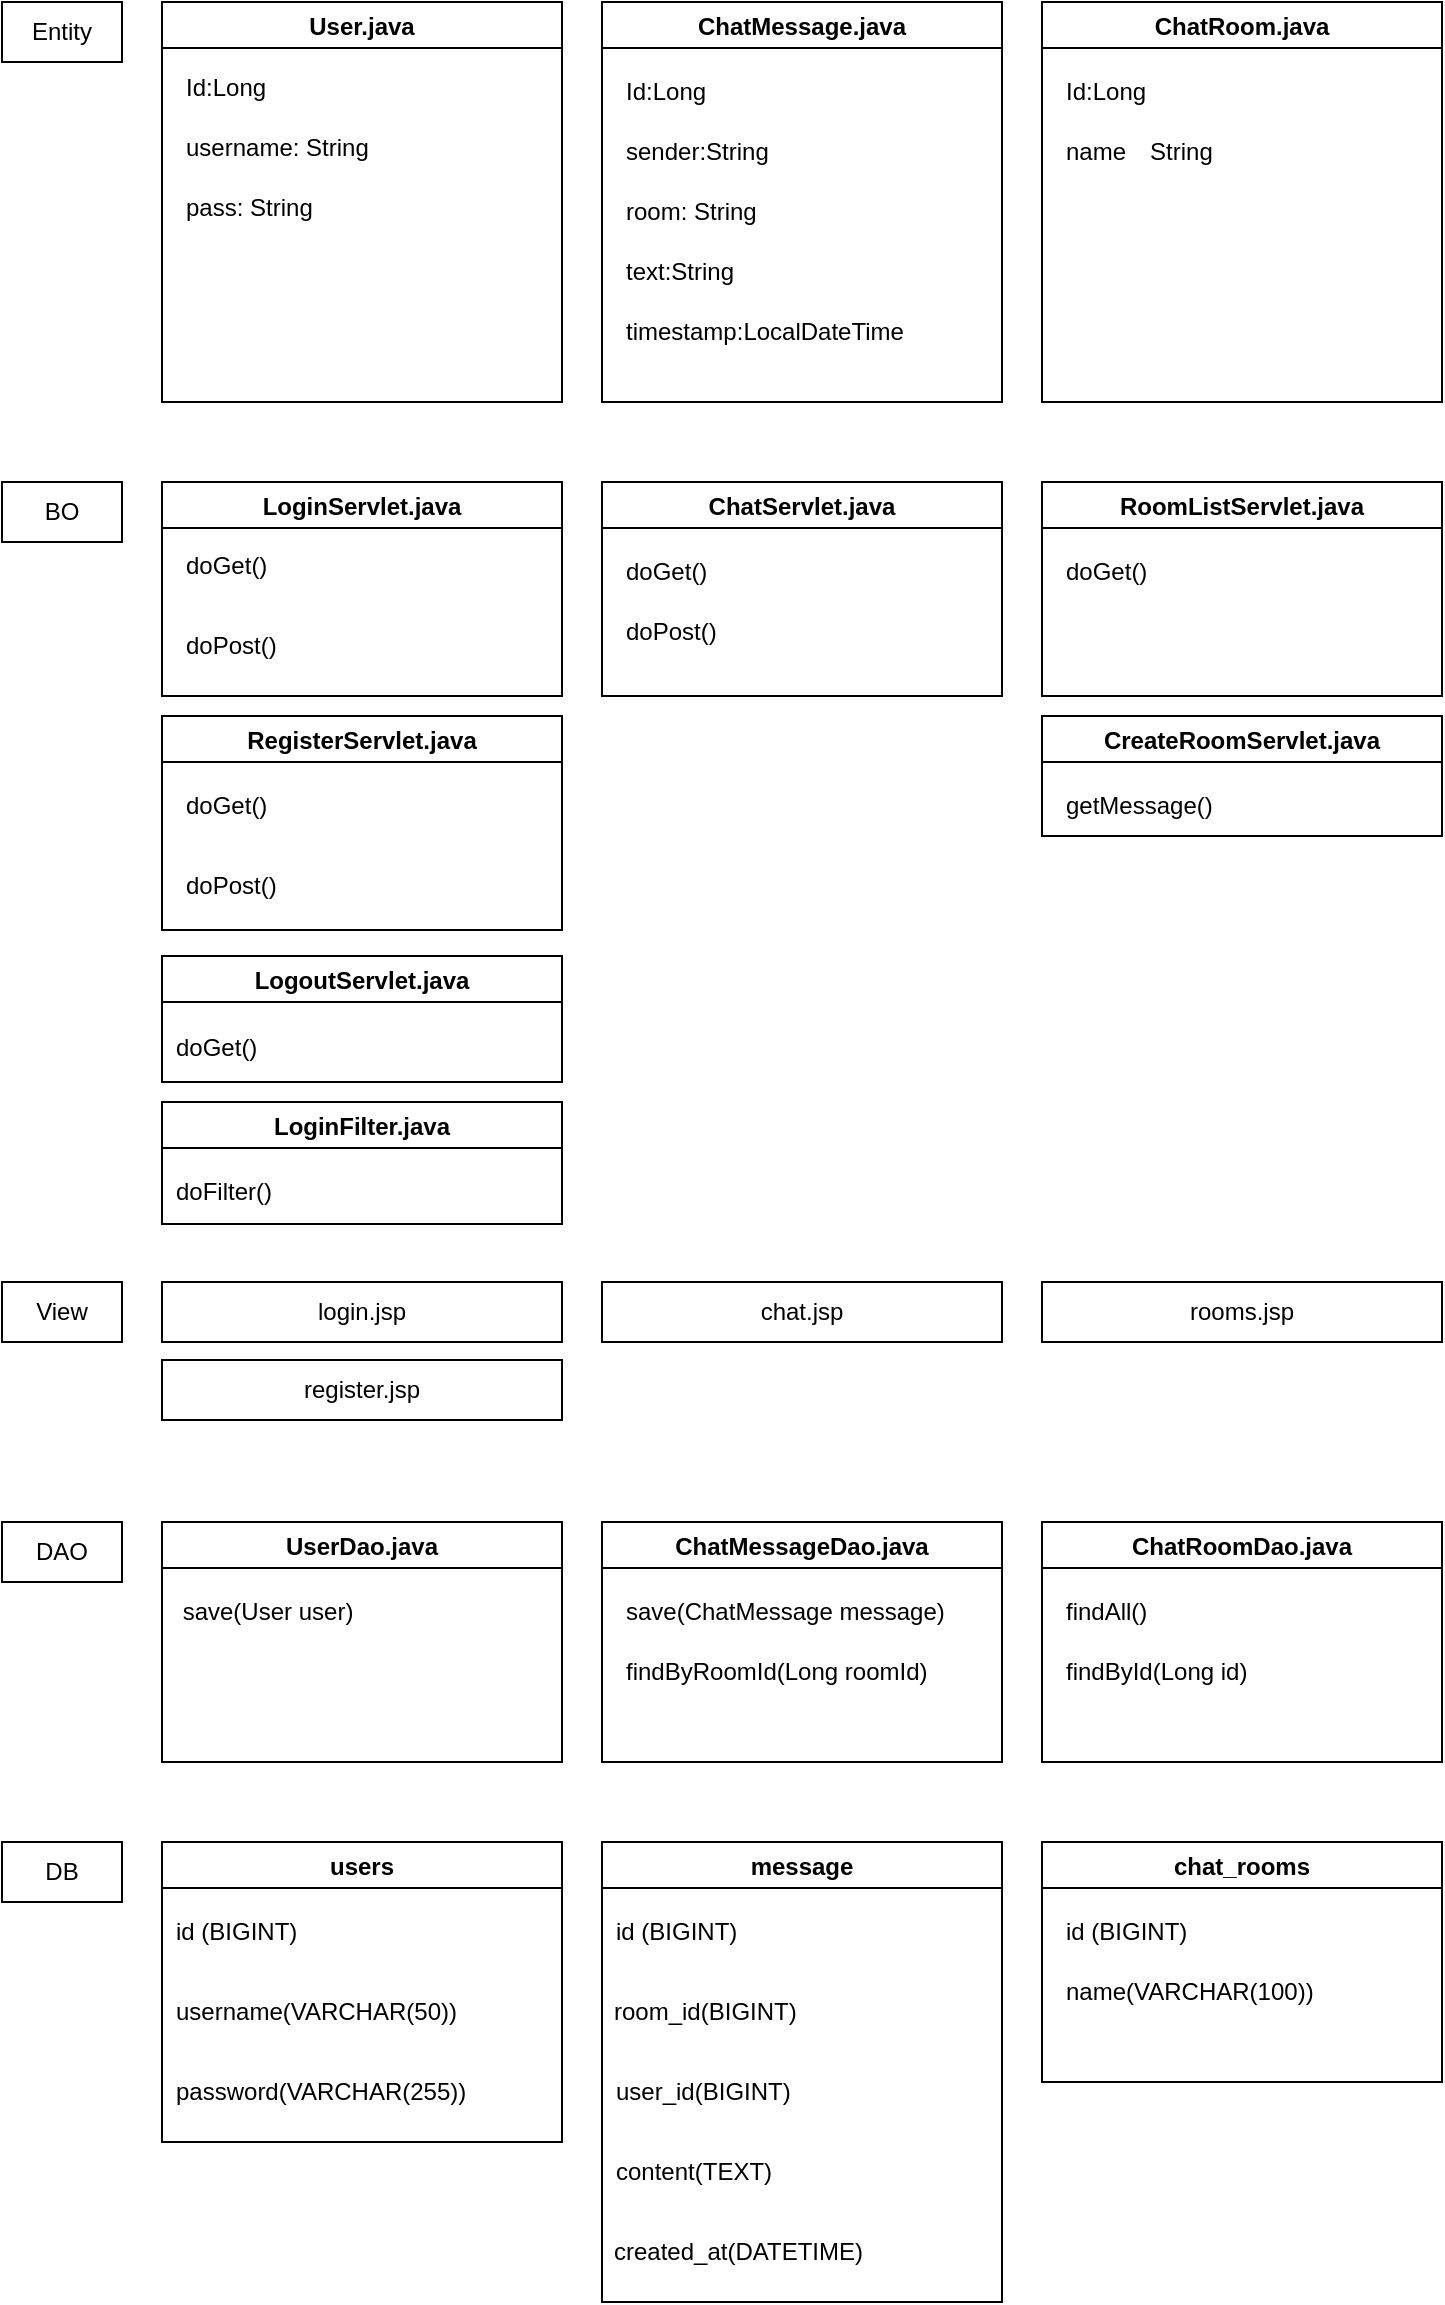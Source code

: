 <mxfile version="27.0.5">
  <diagram name="ページ1" id="t76QthYUVTS934Xpipv5">
    <mxGraphModel dx="908" dy="610" grid="1" gridSize="10" guides="1" tooltips="1" connect="1" arrows="1" fold="1" page="1" pageScale="1" pageWidth="827" pageHeight="1169" math="0" shadow="0">
      <root>
        <mxCell id="0" />
        <mxCell id="1" parent="0" />
        <mxCell id="SNPm6p4h6QJzR9o17kW--1" value="User.java" style="swimlane;" parent="1" vertex="1">
          <mxGeometry x="80" y="40" width="200" height="200" as="geometry" />
        </mxCell>
        <mxCell id="SNPm6p4h6QJzR9o17kW--2" value="Id:Long" style="text;html=1;align=left;verticalAlign=middle;resizable=0;points=[];autosize=1;strokeColor=none;fillColor=none;" parent="SNPm6p4h6QJzR9o17kW--1" vertex="1">
          <mxGeometry x="10" y="28" width="60" height="30" as="geometry" />
        </mxCell>
        <mxCell id="SNPm6p4h6QJzR9o17kW--3" value="username: String" style="text;html=1;align=left;verticalAlign=middle;resizable=0;points=[];autosize=1;strokeColor=none;fillColor=none;" parent="SNPm6p4h6QJzR9o17kW--1" vertex="1">
          <mxGeometry x="10" y="58" width="110" height="30" as="geometry" />
        </mxCell>
        <mxCell id="SNPm6p4h6QJzR9o17kW--5" value="pass: String" style="text;html=1;align=left;verticalAlign=middle;resizable=0;points=[];autosize=1;strokeColor=none;fillColor=none;" parent="SNPm6p4h6QJzR9o17kW--1" vertex="1">
          <mxGeometry x="10" y="88" width="90" height="30" as="geometry" />
        </mxCell>
        <mxCell id="SNPm6p4h6QJzR9o17kW--6" value="ChatMessage.java" style="swimlane;" parent="1" vertex="1">
          <mxGeometry x="300" y="40" width="200" height="200" as="geometry" />
        </mxCell>
        <mxCell id="SNPm6p4h6QJzR9o17kW--10" value="room: String" style="text;html=1;align=left;verticalAlign=middle;resizable=0;points=[];autosize=1;strokeColor=none;fillColor=none;" parent="SNPm6p4h6QJzR9o17kW--6" vertex="1">
          <mxGeometry x="10" y="90" width="90" height="30" as="geometry" />
        </mxCell>
        <mxCell id="SNPm6p4h6QJzR9o17kW--11" value="sender:String" style="text;html=1;align=left;verticalAlign=middle;resizable=0;points=[];autosize=1;strokeColor=none;fillColor=none;" parent="SNPm6p4h6QJzR9o17kW--6" vertex="1">
          <mxGeometry x="10" y="60" width="90" height="30" as="geometry" />
        </mxCell>
        <mxCell id="SNPm6p4h6QJzR9o17kW--12" value="Id:Long" style="text;html=1;align=left;verticalAlign=middle;resizable=0;points=[];autosize=1;strokeColor=none;fillColor=none;" parent="SNPm6p4h6QJzR9o17kW--6" vertex="1">
          <mxGeometry x="10" y="30" width="60" height="30" as="geometry" />
        </mxCell>
        <mxCell id="SNPm6p4h6QJzR9o17kW--13" value="text:String" style="text;html=1;align=left;verticalAlign=middle;resizable=0;points=[];autosize=1;strokeColor=none;fillColor=none;" parent="SNPm6p4h6QJzR9o17kW--6" vertex="1">
          <mxGeometry x="10" y="120" width="80" height="30" as="geometry" />
        </mxCell>
        <mxCell id="SNPm6p4h6QJzR9o17kW--14" value="timestamp&lt;span style=&quot;background-color: transparent; color: light-dark(rgb(0, 0, 0), rgb(255, 255, 255));&quot;&gt;:LocalDateTime&lt;/span&gt;" style="text;html=1;align=left;verticalAlign=middle;resizable=0;points=[];autosize=1;strokeColor=none;fillColor=none;" parent="SNPm6p4h6QJzR9o17kW--6" vertex="1">
          <mxGeometry x="10" y="150" width="160" height="30" as="geometry" />
        </mxCell>
        <mxCell id="SNPm6p4h6QJzR9o17kW--23" value="LoginServlet.java" style="swimlane;" parent="1" vertex="1">
          <mxGeometry x="80" y="280" width="200" height="107" as="geometry" />
        </mxCell>
        <mxCell id="aNMjm7aHso-euT36NOkB-28" value="doGet()" style="text;html=1;align=left;verticalAlign=middle;resizable=0;points=[];autosize=1;strokeColor=none;fillColor=none;" vertex="1" parent="SNPm6p4h6QJzR9o17kW--23">
          <mxGeometry x="10" y="27" width="60" height="30" as="geometry" />
        </mxCell>
        <mxCell id="aNMjm7aHso-euT36NOkB-29" value="doPost()" style="text;html=1;align=left;verticalAlign=middle;resizable=0;points=[];autosize=1;strokeColor=none;fillColor=none;" vertex="1" parent="SNPm6p4h6QJzR9o17kW--23">
          <mxGeometry x="10" y="67" width="70" height="30" as="geometry" />
        </mxCell>
        <mxCell id="SNPm6p4h6QJzR9o17kW--26" value="ChatServlet.java" style="swimlane;" parent="1" vertex="1">
          <mxGeometry x="300" y="280" width="200" height="107" as="geometry" />
        </mxCell>
        <mxCell id="SNPm6p4h6QJzR9o17kW--27" value="doGet()" style="text;html=1;align=left;verticalAlign=middle;resizable=0;points=[];autosize=1;strokeColor=none;fillColor=none;" parent="SNPm6p4h6QJzR9o17kW--26" vertex="1">
          <mxGeometry x="10" y="30" width="60" height="30" as="geometry" />
        </mxCell>
        <mxCell id="aNMjm7aHso-euT36NOkB-26" value="doPost()" style="text;html=1;align=left;verticalAlign=middle;resizable=0;points=[];autosize=1;strokeColor=none;fillColor=none;" vertex="1" parent="SNPm6p4h6QJzR9o17kW--26">
          <mxGeometry x="10" y="60" width="70" height="30" as="geometry" />
        </mxCell>
        <mxCell id="SNPm6p4h6QJzR9o17kW--37" value="login.jsp" style="rounded=0;whiteSpace=wrap;html=1;" parent="1" vertex="1">
          <mxGeometry x="80" y="680" width="200" height="30" as="geometry" />
        </mxCell>
        <mxCell id="SNPm6p4h6QJzR9o17kW--38" value="chat.jsp" style="rounded=0;whiteSpace=wrap;html=1;" parent="1" vertex="1">
          <mxGeometry x="300" y="680" width="200" height="30" as="geometry" />
        </mxCell>
        <mxCell id="SNPm6p4h6QJzR9o17kW--39" value="rooms.jsp" style="rounded=0;whiteSpace=wrap;html=1;" parent="1" vertex="1">
          <mxGeometry x="520" y="680" width="200" height="30" as="geometry" />
        </mxCell>
        <mxCell id="SNPm6p4h6QJzR9o17kW--40" value="ChatRoom.java" style="swimlane;" parent="1" vertex="1">
          <mxGeometry x="520" y="40" width="200" height="200" as="geometry" />
        </mxCell>
        <mxCell id="SNPm6p4h6QJzR9o17kW--42" value="name　String" style="text;html=1;align=left;verticalAlign=middle;resizable=0;points=[];autosize=1;strokeColor=none;fillColor=none;" parent="SNPm6p4h6QJzR9o17kW--40" vertex="1">
          <mxGeometry x="10" y="60" width="100" height="30" as="geometry" />
        </mxCell>
        <mxCell id="SNPm6p4h6QJzR9o17kW--43" value="Id:Long" style="text;html=1;align=left;verticalAlign=middle;resizable=0;points=[];autosize=1;strokeColor=none;fillColor=none;" parent="SNPm6p4h6QJzR9o17kW--40" vertex="1">
          <mxGeometry x="10" y="30" width="60" height="30" as="geometry" />
        </mxCell>
        <mxCell id="SNPm6p4h6QJzR9o17kW--46" value="RoomListServlet.java" style="swimlane;" parent="1" vertex="1">
          <mxGeometry x="520" y="280" width="200" height="107" as="geometry" />
        </mxCell>
        <mxCell id="aNMjm7aHso-euT36NOkB-27" value="doGet()" style="text;html=1;align=left;verticalAlign=middle;resizable=0;points=[];autosize=1;strokeColor=none;fillColor=none;" vertex="1" parent="SNPm6p4h6QJzR9o17kW--46">
          <mxGeometry x="10" y="30" width="60" height="30" as="geometry" />
        </mxCell>
        <mxCell id="aNMjm7aHso-euT36NOkB-4" value="CreateRoomServlet.java" style="swimlane;" vertex="1" parent="1">
          <mxGeometry x="520" y="397" width="200" height="60" as="geometry" />
        </mxCell>
        <mxCell id="aNMjm7aHso-euT36NOkB-6" value="getMessage()&amp;nbsp;" style="text;html=1;align=left;verticalAlign=middle;resizable=0;points=[];autosize=1;strokeColor=none;fillColor=none;" vertex="1" parent="aNMjm7aHso-euT36NOkB-4">
          <mxGeometry x="10" y="30" width="100" height="30" as="geometry" />
        </mxCell>
        <mxCell id="aNMjm7aHso-euT36NOkB-7" value="register.jsp" style="rounded=0;whiteSpace=wrap;html=1;" vertex="1" parent="1">
          <mxGeometry x="80" y="719" width="200" height="30" as="geometry" />
        </mxCell>
        <mxCell id="aNMjm7aHso-euT36NOkB-8" value="LogoutServlet.java" style="swimlane;" vertex="1" parent="1">
          <mxGeometry x="80" y="517" width="200" height="63" as="geometry" />
        </mxCell>
        <mxCell id="aNMjm7aHso-euT36NOkB-37" value="doGet()" style="text;html=1;align=left;verticalAlign=middle;resizable=0;points=[];autosize=1;strokeColor=none;fillColor=none;" vertex="1" parent="aNMjm7aHso-euT36NOkB-8">
          <mxGeometry x="5" y="31" width="60" height="30" as="geometry" />
        </mxCell>
        <mxCell id="aNMjm7aHso-euT36NOkB-12" value="UserDao.java" style="swimlane;" vertex="1" parent="1">
          <mxGeometry x="80" y="800" width="200" height="120" as="geometry" />
        </mxCell>
        <mxCell id="aNMjm7aHso-euT36NOkB-13" value="&amp;nbsp;save(User user)" style="text;html=1;align=left;verticalAlign=middle;resizable=0;points=[];autosize=1;strokeColor=none;fillColor=none;" vertex="1" parent="aNMjm7aHso-euT36NOkB-12">
          <mxGeometry x="5" y="30" width="110" height="30" as="geometry" />
        </mxCell>
        <mxCell id="aNMjm7aHso-euT36NOkB-15" value="ChatMessageDao.java" style="swimlane;" vertex="1" parent="1">
          <mxGeometry x="300" y="800" width="200" height="120" as="geometry" />
        </mxCell>
        <mxCell id="aNMjm7aHso-euT36NOkB-16" value="save(ChatMessage message)" style="text;html=1;align=left;verticalAlign=middle;resizable=0;points=[];autosize=1;strokeColor=none;fillColor=none;" vertex="1" parent="aNMjm7aHso-euT36NOkB-15">
          <mxGeometry x="10" y="30" width="180" height="30" as="geometry" />
        </mxCell>
        <mxCell id="aNMjm7aHso-euT36NOkB-17" value="findByRoomId(Long roomId)" style="text;html=1;align=left;verticalAlign=middle;resizable=0;points=[];autosize=1;strokeColor=none;fillColor=none;" vertex="1" parent="aNMjm7aHso-euT36NOkB-15">
          <mxGeometry x="10" y="60" width="170" height="30" as="geometry" />
        </mxCell>
        <mxCell id="aNMjm7aHso-euT36NOkB-18" value="ChatRoomDao.java" style="swimlane;" vertex="1" parent="1">
          <mxGeometry x="520" y="800" width="200" height="120" as="geometry" />
        </mxCell>
        <mxCell id="aNMjm7aHso-euT36NOkB-19" value="findAll()" style="text;html=1;align=left;verticalAlign=middle;resizable=0;points=[];autosize=1;strokeColor=none;fillColor=none;" vertex="1" parent="aNMjm7aHso-euT36NOkB-18">
          <mxGeometry x="10" y="30" width="60" height="30" as="geometry" />
        </mxCell>
        <mxCell id="aNMjm7aHso-euT36NOkB-20" value="findById(Long id)" style="text;html=1;align=left;verticalAlign=middle;resizable=0;points=[];autosize=1;strokeColor=none;fillColor=none;" vertex="1" parent="aNMjm7aHso-euT36NOkB-18">
          <mxGeometry x="10" y="60" width="110" height="30" as="geometry" />
        </mxCell>
        <mxCell id="aNMjm7aHso-euT36NOkB-21" value="LoginFilter.java" style="swimlane;" vertex="1" parent="1">
          <mxGeometry x="80" y="590" width="200" height="61" as="geometry" />
        </mxCell>
        <mxCell id="aNMjm7aHso-euT36NOkB-22" value="doFilter()" style="text;html=1;align=left;verticalAlign=middle;resizable=0;points=[];autosize=1;strokeColor=none;fillColor=none;" vertex="1" parent="aNMjm7aHso-euT36NOkB-21">
          <mxGeometry x="5" y="30" width="70" height="30" as="geometry" />
        </mxCell>
        <mxCell id="aNMjm7aHso-euT36NOkB-30" value="RegisterServlet.java" style="swimlane;" vertex="1" parent="1">
          <mxGeometry x="80" y="397" width="200" height="107" as="geometry" />
        </mxCell>
        <mxCell id="aNMjm7aHso-euT36NOkB-31" value="doGet()" style="text;html=1;align=left;verticalAlign=middle;resizable=0;points=[];autosize=1;strokeColor=none;fillColor=none;" vertex="1" parent="aNMjm7aHso-euT36NOkB-30">
          <mxGeometry x="10" y="30" width="60" height="30" as="geometry" />
        </mxCell>
        <mxCell id="aNMjm7aHso-euT36NOkB-32" value="doPost()" style="text;html=1;align=left;verticalAlign=middle;resizable=0;points=[];autosize=1;strokeColor=none;fillColor=none;" vertex="1" parent="aNMjm7aHso-euT36NOkB-30">
          <mxGeometry x="10" y="70" width="70" height="30" as="geometry" />
        </mxCell>
        <mxCell id="aNMjm7aHso-euT36NOkB-33" value="DAO" style="rounded=0;whiteSpace=wrap;html=1;" vertex="1" parent="1">
          <mxGeometry y="800" width="60" height="30" as="geometry" />
        </mxCell>
        <mxCell id="aNMjm7aHso-euT36NOkB-34" value="Entity" style="rounded=0;whiteSpace=wrap;html=1;" vertex="1" parent="1">
          <mxGeometry y="40" width="60" height="30" as="geometry" />
        </mxCell>
        <mxCell id="aNMjm7aHso-euT36NOkB-35" value="BO" style="rounded=0;whiteSpace=wrap;html=1;" vertex="1" parent="1">
          <mxGeometry y="280" width="60" height="30" as="geometry" />
        </mxCell>
        <mxCell id="aNMjm7aHso-euT36NOkB-36" value="View" style="rounded=0;whiteSpace=wrap;html=1;" vertex="1" parent="1">
          <mxGeometry y="680" width="60" height="30" as="geometry" />
        </mxCell>
        <mxCell id="aNMjm7aHso-euT36NOkB-38" value="DB" style="rounded=0;whiteSpace=wrap;html=1;" vertex="1" parent="1">
          <mxGeometry y="960" width="60" height="30" as="geometry" />
        </mxCell>
        <mxCell id="aNMjm7aHso-euT36NOkB-39" value="users" style="swimlane;" vertex="1" parent="1">
          <mxGeometry x="80" y="960" width="200" height="150" as="geometry" />
        </mxCell>
        <mxCell id="aNMjm7aHso-euT36NOkB-54" value="id (BIGINT)" style="text;html=1;align=left;verticalAlign=middle;resizable=0;points=[];autosize=1;strokeColor=none;fillColor=none;" vertex="1" parent="aNMjm7aHso-euT36NOkB-39">
          <mxGeometry x="5" y="30" width="80" height="30" as="geometry" />
        </mxCell>
        <mxCell id="aNMjm7aHso-euT36NOkB-55" value="username(VARCHAR(50))" style="text;html=1;align=left;verticalAlign=middle;resizable=0;points=[];autosize=1;strokeColor=none;fillColor=none;" vertex="1" parent="aNMjm7aHso-euT36NOkB-39">
          <mxGeometry x="5" y="70" width="160" height="30" as="geometry" />
        </mxCell>
        <mxCell id="aNMjm7aHso-euT36NOkB-56" value="password(VARCHAR(255))" style="text;html=1;align=left;verticalAlign=middle;resizable=0;points=[];autosize=1;strokeColor=none;fillColor=none;" vertex="1" parent="aNMjm7aHso-euT36NOkB-39">
          <mxGeometry x="5" y="110" width="170" height="30" as="geometry" />
        </mxCell>
        <mxCell id="aNMjm7aHso-euT36NOkB-41" value="message" style="swimlane;" vertex="1" parent="1">
          <mxGeometry x="300" y="960" width="200" height="230" as="geometry" />
        </mxCell>
        <mxCell id="aNMjm7aHso-euT36NOkB-42" value="id (BIGINT)" style="text;html=1;align=left;verticalAlign=middle;resizable=0;points=[];autosize=1;strokeColor=none;fillColor=none;" vertex="1" parent="aNMjm7aHso-euT36NOkB-41">
          <mxGeometry x="5" y="30" width="80" height="30" as="geometry" />
        </mxCell>
        <mxCell id="aNMjm7aHso-euT36NOkB-52" value="user_id(BIGINT)" style="text;html=1;align=left;verticalAlign=middle;resizable=0;points=[];autosize=1;strokeColor=none;fillColor=none;" vertex="1" parent="aNMjm7aHso-euT36NOkB-41">
          <mxGeometry x="5" y="110" width="110" height="30" as="geometry" />
        </mxCell>
        <mxCell id="aNMjm7aHso-euT36NOkB-51" value="room_id(BIGINT)" style="text;html=1;align=left;verticalAlign=middle;resizable=0;points=[];autosize=1;strokeColor=none;fillColor=none;" vertex="1" parent="aNMjm7aHso-euT36NOkB-41">
          <mxGeometry x="4" y="70" width="110" height="30" as="geometry" />
        </mxCell>
        <mxCell id="aNMjm7aHso-euT36NOkB-50" value="content(TEXT)" style="text;html=1;align=left;verticalAlign=middle;resizable=0;points=[];autosize=1;strokeColor=none;fillColor=none;" vertex="1" parent="aNMjm7aHso-euT36NOkB-41">
          <mxGeometry x="5" y="150" width="100" height="30" as="geometry" />
        </mxCell>
        <mxCell id="aNMjm7aHso-euT36NOkB-53" value="created_at(DATETIME)" style="text;html=1;align=left;verticalAlign=middle;resizable=0;points=[];autosize=1;strokeColor=none;fillColor=none;" vertex="1" parent="aNMjm7aHso-euT36NOkB-41">
          <mxGeometry x="4" y="190" width="150" height="30" as="geometry" />
        </mxCell>
        <mxCell id="aNMjm7aHso-euT36NOkB-43" value="chat_rooms" style="swimlane;" vertex="1" parent="1">
          <mxGeometry x="520" y="960" width="200" height="120" as="geometry" />
        </mxCell>
        <mxCell id="aNMjm7aHso-euT36NOkB-57" value="id (BIGINT)" style="text;html=1;align=left;verticalAlign=middle;resizable=0;points=[];autosize=1;strokeColor=none;fillColor=none;" vertex="1" parent="aNMjm7aHso-euT36NOkB-43">
          <mxGeometry x="10" y="30" width="80" height="30" as="geometry" />
        </mxCell>
        <mxCell id="aNMjm7aHso-euT36NOkB-58" value="name(VARCHAR(100))" style="text;html=1;align=left;verticalAlign=middle;resizable=0;points=[];autosize=1;strokeColor=none;fillColor=none;" vertex="1" parent="aNMjm7aHso-euT36NOkB-43">
          <mxGeometry x="10" y="60" width="150" height="30" as="geometry" />
        </mxCell>
      </root>
    </mxGraphModel>
  </diagram>
</mxfile>
